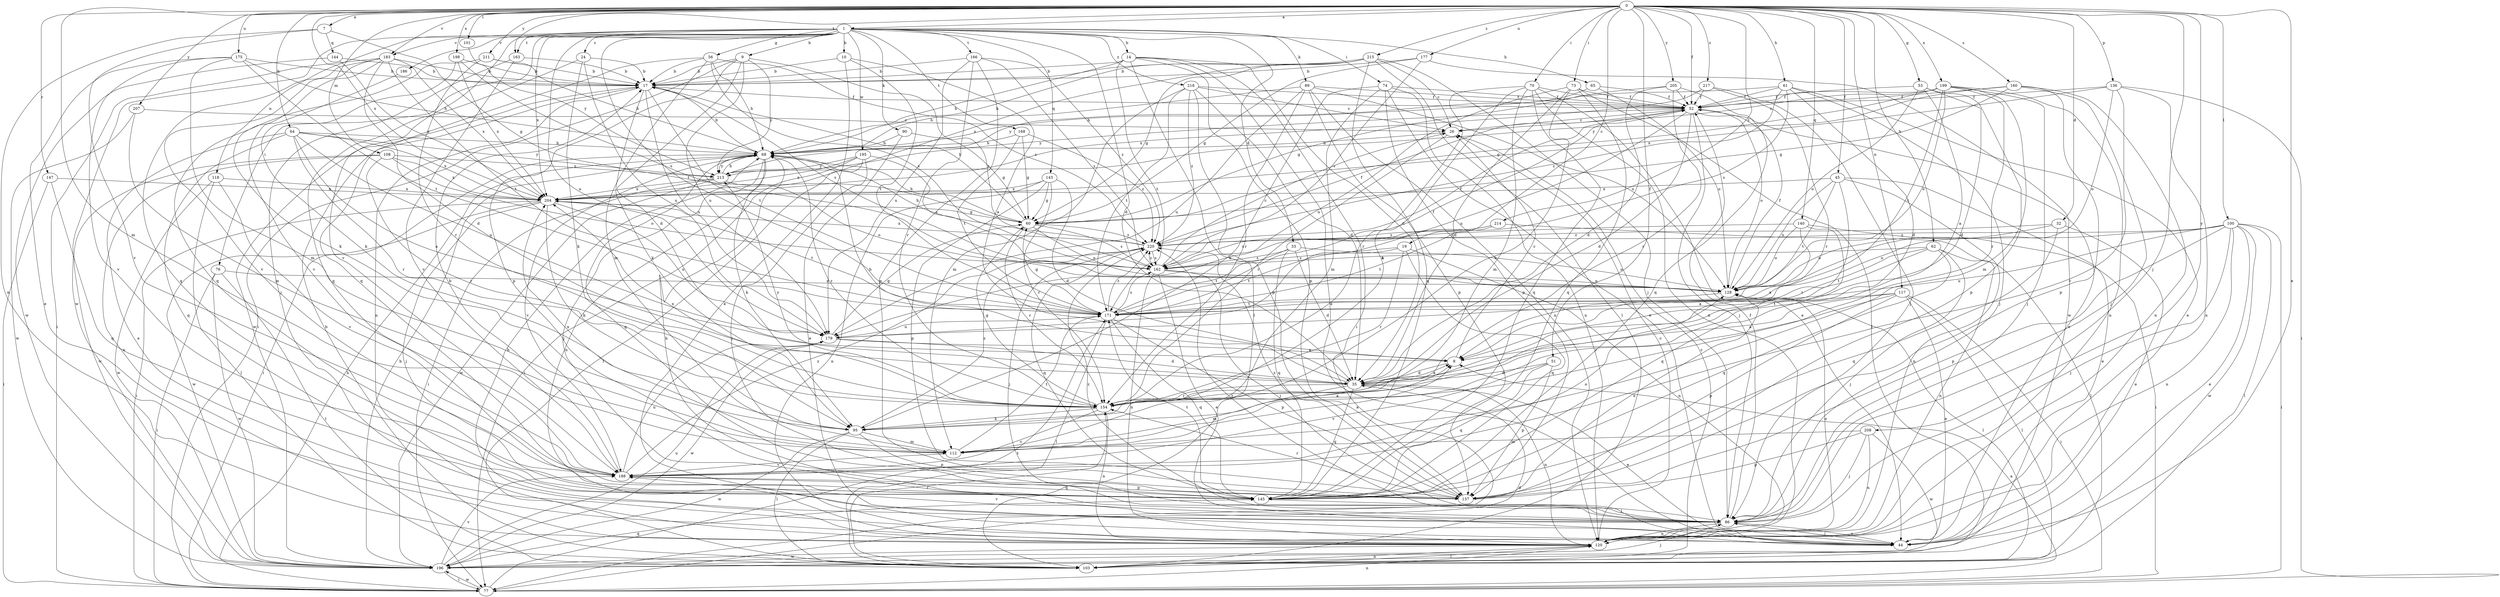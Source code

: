 strict digraph  {
0;
1;
7;
8;
9;
10;
14;
17;
19;
24;
26;
32;
33;
35;
44;
45;
51;
52;
53;
56;
60;
61;
62;
64;
65;
68;
70;
73;
74;
76;
77;
86;
89;
90;
95;
100;
101;
103;
108;
112;
117;
118;
120;
128;
136;
137;
140;
143;
144;
145;
147;
154;
160;
162;
163;
166;
168;
171;
175;
177;
179;
183;
186;
188;
195;
196;
198;
199;
204;
205;
207;
208;
211;
213;
214;
215;
217;
218;
220;
0 -> 1  [label=a];
0 -> 7  [label=a];
0 -> 19  [label=c];
0 -> 32  [label=d];
0 -> 44  [label=e];
0 -> 45  [label=f];
0 -> 51  [label=f];
0 -> 52  [label=f];
0 -> 53  [label=g];
0 -> 61  [label=h];
0 -> 62  [label=h];
0 -> 64  [label=h];
0 -> 70  [label=i];
0 -> 73  [label=i];
0 -> 86  [label=j];
0 -> 100  [label=l];
0 -> 101  [label=l];
0 -> 108  [label=m];
0 -> 112  [label=m];
0 -> 117  [label=n];
0 -> 136  [label=p];
0 -> 140  [label=q];
0 -> 147  [label=r];
0 -> 160  [label=s];
0 -> 163  [label=t];
0 -> 175  [label=u];
0 -> 177  [label=u];
0 -> 183  [label=v];
0 -> 198  [label=x];
0 -> 199  [label=x];
0 -> 204  [label=x];
0 -> 205  [label=y];
0 -> 207  [label=y];
0 -> 208  [label=y];
0 -> 211  [label=y];
0 -> 214  [label=z];
0 -> 215  [label=z];
0 -> 217  [label=z];
1 -> 9  [label=b];
1 -> 10  [label=b];
1 -> 14  [label=b];
1 -> 24  [label=c];
1 -> 33  [label=d];
1 -> 35  [label=d];
1 -> 56  [label=g];
1 -> 65  [label=h];
1 -> 74  [label=i];
1 -> 76  [label=i];
1 -> 89  [label=k];
1 -> 90  [label=k];
1 -> 118  [label=n];
1 -> 143  [label=q];
1 -> 163  [label=t];
1 -> 166  [label=t];
1 -> 168  [label=t];
1 -> 171  [label=t];
1 -> 179  [label=u];
1 -> 183  [label=v];
1 -> 186  [label=v];
1 -> 188  [label=v];
1 -> 195  [label=w];
1 -> 196  [label=w];
1 -> 204  [label=x];
1 -> 218  [label=z];
7 -> 60  [label=g];
7 -> 120  [label=n];
7 -> 144  [label=q];
7 -> 188  [label=v];
8 -> 26  [label=c];
8 -> 35  [label=d];
9 -> 17  [label=b];
9 -> 35  [label=d];
9 -> 77  [label=i];
9 -> 137  [label=p];
9 -> 162  [label=s];
9 -> 179  [label=u];
9 -> 213  [label=y];
10 -> 8  [label=a];
10 -> 17  [label=b];
10 -> 44  [label=e];
10 -> 171  [label=t];
14 -> 17  [label=b];
14 -> 35  [label=d];
14 -> 44  [label=e];
14 -> 68  [label=h];
14 -> 77  [label=i];
14 -> 103  [label=l];
14 -> 137  [label=p];
14 -> 171  [label=t];
17 -> 52  [label=f];
17 -> 95  [label=k];
17 -> 120  [label=n];
17 -> 162  [label=s];
17 -> 171  [label=t];
17 -> 179  [label=u];
17 -> 196  [label=w];
19 -> 120  [label=n];
19 -> 145  [label=q];
19 -> 154  [label=r];
19 -> 162  [label=s];
19 -> 171  [label=t];
24 -> 17  [label=b];
24 -> 95  [label=k];
24 -> 145  [label=q];
24 -> 179  [label=u];
26 -> 68  [label=h];
26 -> 154  [label=r];
32 -> 44  [label=e];
32 -> 128  [label=o];
32 -> 145  [label=q];
32 -> 220  [label=z];
33 -> 35  [label=d];
33 -> 128  [label=o];
33 -> 145  [label=q];
33 -> 162  [label=s];
33 -> 171  [label=t];
35 -> 8  [label=a];
35 -> 44  [label=e];
35 -> 68  [label=h];
35 -> 112  [label=m];
35 -> 120  [label=n];
35 -> 145  [label=q];
35 -> 154  [label=r];
44 -> 86  [label=j];
44 -> 220  [label=z];
45 -> 44  [label=e];
45 -> 120  [label=n];
45 -> 128  [label=o];
45 -> 154  [label=r];
45 -> 171  [label=t];
45 -> 204  [label=x];
51 -> 35  [label=d];
51 -> 137  [label=p];
51 -> 145  [label=q];
51 -> 188  [label=v];
52 -> 26  [label=c];
52 -> 35  [label=d];
52 -> 44  [label=e];
52 -> 86  [label=j];
52 -> 128  [label=o];
52 -> 179  [label=u];
52 -> 213  [label=y];
53 -> 8  [label=a];
53 -> 35  [label=d];
53 -> 52  [label=f];
53 -> 128  [label=o];
53 -> 137  [label=p];
56 -> 17  [label=b];
56 -> 68  [label=h];
56 -> 112  [label=m];
56 -> 145  [label=q];
56 -> 162  [label=s];
56 -> 220  [label=z];
60 -> 17  [label=b];
60 -> 68  [label=h];
60 -> 128  [label=o];
60 -> 154  [label=r];
60 -> 162  [label=s];
60 -> 220  [label=z];
61 -> 35  [label=d];
61 -> 44  [label=e];
61 -> 52  [label=f];
61 -> 68  [label=h];
61 -> 86  [label=j];
61 -> 162  [label=s];
61 -> 220  [label=z];
62 -> 8  [label=a];
62 -> 86  [label=j];
62 -> 120  [label=n];
62 -> 145  [label=q];
62 -> 162  [label=s];
62 -> 171  [label=t];
64 -> 8  [label=a];
64 -> 44  [label=e];
64 -> 68  [label=h];
64 -> 145  [label=q];
64 -> 154  [label=r];
64 -> 179  [label=u];
64 -> 204  [label=x];
64 -> 213  [label=y];
65 -> 52  [label=f];
65 -> 128  [label=o];
65 -> 213  [label=y];
68 -> 17  [label=b];
68 -> 77  [label=i];
68 -> 86  [label=j];
68 -> 95  [label=k];
68 -> 120  [label=n];
68 -> 145  [label=q];
68 -> 154  [label=r];
68 -> 188  [label=v];
68 -> 213  [label=y];
70 -> 44  [label=e];
70 -> 52  [label=f];
70 -> 95  [label=k];
70 -> 112  [label=m];
70 -> 120  [label=n];
70 -> 145  [label=q];
70 -> 154  [label=r];
73 -> 35  [label=d];
73 -> 52  [label=f];
73 -> 95  [label=k];
73 -> 103  [label=l];
73 -> 145  [label=q];
73 -> 179  [label=u];
74 -> 44  [label=e];
74 -> 52  [label=f];
74 -> 95  [label=k];
74 -> 112  [label=m];
74 -> 120  [label=n];
74 -> 137  [label=p];
76 -> 77  [label=i];
76 -> 103  [label=l];
76 -> 128  [label=o];
76 -> 196  [label=w];
77 -> 8  [label=a];
77 -> 35  [label=d];
77 -> 68  [label=h];
77 -> 120  [label=n];
77 -> 171  [label=t];
77 -> 196  [label=w];
86 -> 44  [label=e];
86 -> 52  [label=f];
86 -> 68  [label=h];
86 -> 120  [label=n];
86 -> 188  [label=v];
86 -> 220  [label=z];
89 -> 52  [label=f];
89 -> 68  [label=h];
89 -> 120  [label=n];
89 -> 128  [label=o];
89 -> 137  [label=p];
89 -> 154  [label=r];
89 -> 179  [label=u];
90 -> 44  [label=e];
90 -> 60  [label=g];
90 -> 68  [label=h];
95 -> 8  [label=a];
95 -> 103  [label=l];
95 -> 112  [label=m];
95 -> 137  [label=p];
95 -> 196  [label=w];
95 -> 220  [label=z];
100 -> 44  [label=e];
100 -> 77  [label=i];
100 -> 86  [label=j];
100 -> 103  [label=l];
100 -> 120  [label=n];
100 -> 128  [label=o];
100 -> 137  [label=p];
100 -> 179  [label=u];
100 -> 196  [label=w];
100 -> 220  [label=z];
101 -> 213  [label=y];
103 -> 17  [label=b];
103 -> 26  [label=c];
103 -> 120  [label=n];
103 -> 154  [label=r];
108 -> 120  [label=n];
108 -> 128  [label=o];
108 -> 154  [label=r];
108 -> 196  [label=w];
108 -> 204  [label=x];
108 -> 213  [label=y];
112 -> 8  [label=a];
112 -> 171  [label=t];
112 -> 188  [label=v];
112 -> 204  [label=x];
117 -> 8  [label=a];
117 -> 44  [label=e];
117 -> 77  [label=i];
117 -> 103  [label=l];
117 -> 137  [label=p];
117 -> 154  [label=r];
117 -> 171  [label=t];
118 -> 103  [label=l];
118 -> 188  [label=v];
118 -> 196  [label=w];
118 -> 204  [label=x];
120 -> 26  [label=c];
120 -> 68  [label=h];
120 -> 103  [label=l];
120 -> 128  [label=o];
120 -> 196  [label=w];
128 -> 52  [label=f];
128 -> 103  [label=l];
128 -> 171  [label=t];
136 -> 52  [label=f];
136 -> 77  [label=i];
136 -> 120  [label=n];
136 -> 128  [label=o];
136 -> 188  [label=v];
136 -> 204  [label=x];
137 -> 128  [label=o];
137 -> 154  [label=r];
137 -> 220  [label=z];
140 -> 8  [label=a];
140 -> 77  [label=i];
140 -> 128  [label=o];
140 -> 145  [label=q];
140 -> 220  [label=z];
143 -> 35  [label=d];
143 -> 60  [label=g];
143 -> 120  [label=n];
143 -> 137  [label=p];
143 -> 154  [label=r];
143 -> 204  [label=x];
144 -> 17  [label=b];
144 -> 196  [label=w];
144 -> 204  [label=x];
145 -> 86  [label=j];
145 -> 171  [label=t];
147 -> 77  [label=i];
147 -> 145  [label=q];
147 -> 204  [label=x];
154 -> 60  [label=g];
154 -> 95  [label=k];
154 -> 120  [label=n];
154 -> 188  [label=v];
154 -> 204  [label=x];
154 -> 213  [label=y];
160 -> 52  [label=f];
160 -> 60  [label=g];
160 -> 86  [label=j];
160 -> 120  [label=n];
160 -> 137  [label=p];
160 -> 213  [label=y];
162 -> 26  [label=c];
162 -> 44  [label=e];
162 -> 52  [label=f];
162 -> 86  [label=j];
162 -> 120  [label=n];
162 -> 128  [label=o];
162 -> 220  [label=z];
163 -> 17  [label=b];
163 -> 86  [label=j];
163 -> 188  [label=v];
166 -> 17  [label=b];
166 -> 137  [label=p];
166 -> 154  [label=r];
166 -> 162  [label=s];
166 -> 179  [label=u];
166 -> 220  [label=z];
168 -> 60  [label=g];
168 -> 68  [label=h];
168 -> 171  [label=t];
168 -> 220  [label=z];
171 -> 52  [label=f];
171 -> 60  [label=g];
171 -> 103  [label=l];
171 -> 137  [label=p];
171 -> 145  [label=q];
171 -> 162  [label=s];
171 -> 179  [label=u];
171 -> 220  [label=z];
175 -> 17  [label=b];
175 -> 44  [label=e];
175 -> 68  [label=h];
175 -> 112  [label=m];
175 -> 171  [label=t];
175 -> 188  [label=v];
177 -> 17  [label=b];
177 -> 60  [label=g];
177 -> 162  [label=s];
177 -> 196  [label=w];
179 -> 8  [label=a];
179 -> 35  [label=d];
179 -> 60  [label=g];
179 -> 196  [label=w];
183 -> 17  [label=b];
183 -> 35  [label=d];
183 -> 77  [label=i];
183 -> 95  [label=k];
183 -> 145  [label=q];
183 -> 171  [label=t];
183 -> 188  [label=v];
183 -> 204  [label=x];
186 -> 188  [label=v];
188 -> 17  [label=b];
188 -> 128  [label=o];
188 -> 137  [label=p];
188 -> 145  [label=q];
188 -> 179  [label=u];
188 -> 220  [label=z];
195 -> 77  [label=i];
195 -> 86  [label=j];
195 -> 103  [label=l];
195 -> 162  [label=s];
195 -> 204  [label=x];
195 -> 213  [label=y];
196 -> 68  [label=h];
196 -> 77  [label=i];
196 -> 86  [label=j];
196 -> 145  [label=q];
196 -> 179  [label=u];
196 -> 188  [label=v];
198 -> 17  [label=b];
198 -> 95  [label=k];
198 -> 162  [label=s];
198 -> 204  [label=x];
199 -> 26  [label=c];
199 -> 52  [label=f];
199 -> 60  [label=g];
199 -> 86  [label=j];
199 -> 112  [label=m];
199 -> 120  [label=n];
199 -> 128  [label=o];
199 -> 154  [label=r];
199 -> 171  [label=t];
204 -> 60  [label=g];
204 -> 77  [label=i];
204 -> 86  [label=j];
204 -> 95  [label=k];
204 -> 171  [label=t];
204 -> 179  [label=u];
204 -> 196  [label=w];
205 -> 35  [label=d];
205 -> 52  [label=f];
205 -> 60  [label=g];
205 -> 145  [label=q];
205 -> 154  [label=r];
207 -> 26  [label=c];
207 -> 112  [label=m];
207 -> 196  [label=w];
208 -> 86  [label=j];
208 -> 112  [label=m];
208 -> 120  [label=n];
208 -> 137  [label=p];
208 -> 196  [label=w];
211 -> 17  [label=b];
211 -> 68  [label=h];
211 -> 145  [label=q];
211 -> 154  [label=r];
213 -> 68  [label=h];
213 -> 77  [label=i];
213 -> 128  [label=o];
213 -> 196  [label=w];
213 -> 204  [label=x];
214 -> 103  [label=l];
214 -> 162  [label=s];
214 -> 171  [label=t];
214 -> 220  [label=z];
215 -> 17  [label=b];
215 -> 26  [label=c];
215 -> 60  [label=g];
215 -> 68  [label=h];
215 -> 86  [label=j];
215 -> 103  [label=l];
215 -> 145  [label=q];
215 -> 204  [label=x];
217 -> 52  [label=f];
217 -> 86  [label=j];
217 -> 154  [label=r];
217 -> 204  [label=x];
218 -> 26  [label=c];
218 -> 35  [label=d];
218 -> 52  [label=f];
218 -> 112  [label=m];
218 -> 137  [label=p];
218 -> 171  [label=t];
218 -> 220  [label=z];
220 -> 52  [label=f];
220 -> 68  [label=h];
220 -> 86  [label=j];
220 -> 145  [label=q];
220 -> 162  [label=s];
220 -> 204  [label=x];
}
